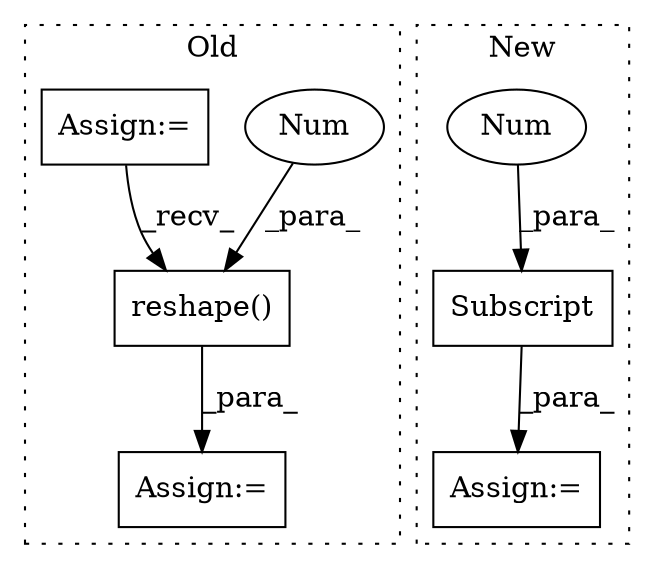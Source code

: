 digraph G {
subgraph cluster0 {
1 [label="reshape()" a="75" s="3015,3047" l="21,1" shape="box"];
3 [label="Assign:=" a="68" s="3012" l="3" shape="box"];
5 [label="Num" a="76" s="3046" l="1" shape="ellipse"];
7 [label="Assign:=" a="68" s="2485" l="3" shape="box"];
label = "Old";
style="dotted";
}
subgraph cluster1 {
2 [label="Subscript" a="63" s="2388,0" l="37,0" shape="box"];
4 [label="Num" a="76" s="2423" l="1" shape="ellipse"];
6 [label="Assign:=" a="68" s="2385" l="3" shape="box"];
label = "New";
style="dotted";
}
1 -> 3 [label="_para_"];
2 -> 6 [label="_para_"];
4 -> 2 [label="_para_"];
5 -> 1 [label="_para_"];
7 -> 1 [label="_recv_"];
}